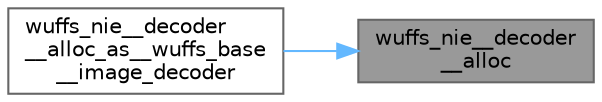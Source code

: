 digraph "wuffs_nie__decoder__alloc"
{
 // LATEX_PDF_SIZE
  bgcolor="transparent";
  edge [fontname=Helvetica,fontsize=10,labelfontname=Helvetica,labelfontsize=10];
  node [fontname=Helvetica,fontsize=10,shape=box,height=0.2,width=0.4];
  rankdir="RL";
  Node1 [id="Node000001",label="wuffs_nie__decoder\l__alloc",height=0.2,width=0.4,color="gray40", fillcolor="grey60", style="filled", fontcolor="black",tooltip=" "];
  Node1 -> Node2 [id="edge1_Node000001_Node000002",dir="back",color="steelblue1",style="solid",tooltip=" "];
  Node2 [id="Node000002",label="wuffs_nie__decoder\l__alloc_as__wuffs_base\l__image_decoder",height=0.2,width=0.4,color="grey40", fillcolor="white", style="filled",URL="$wuffs-v0_83_8c.html#af64b377d510757d8abec0e7dbe42495f",tooltip=" "];
}
